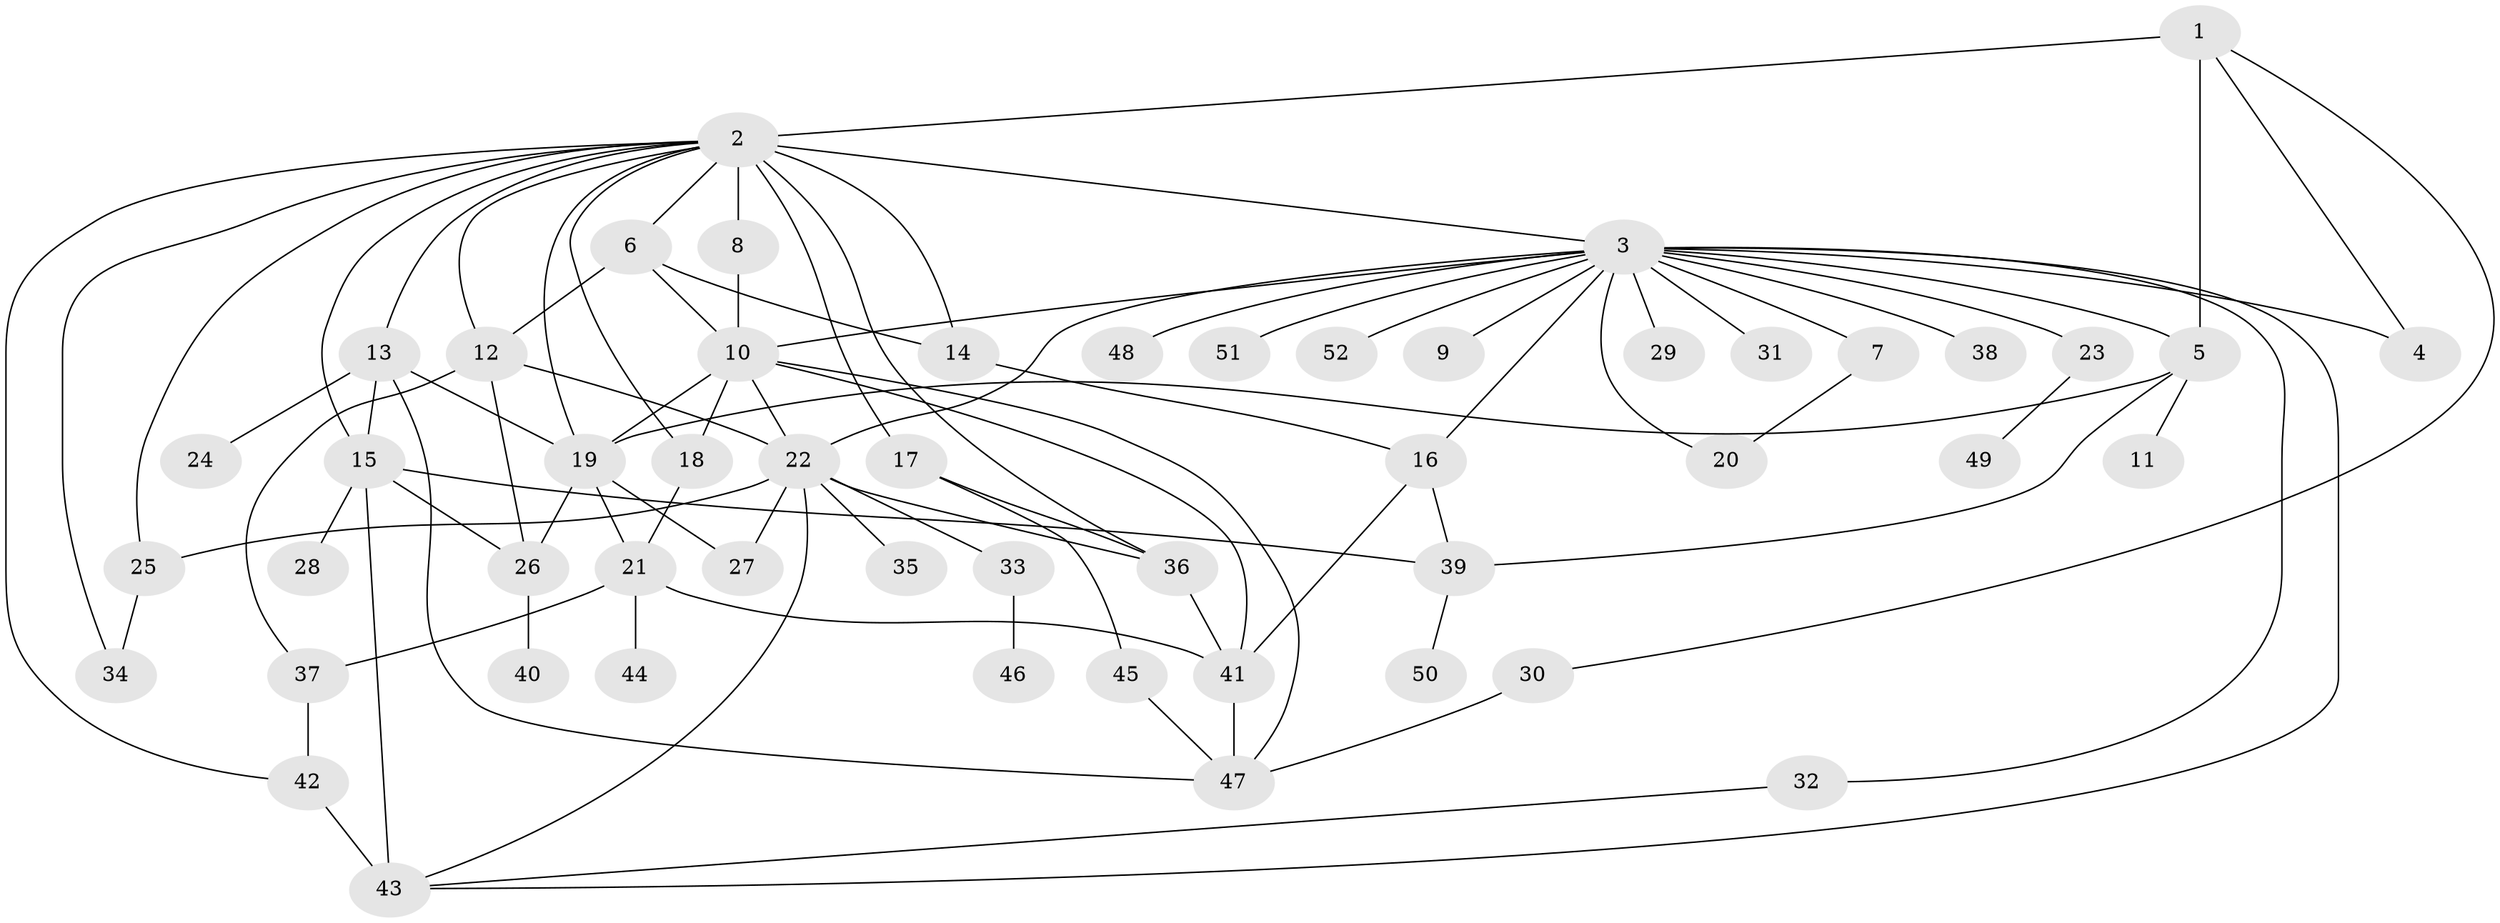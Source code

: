 // original degree distribution, {6: 0.04854368932038835, 26: 0.009708737864077669, 19: 0.009708737864077669, 2: 0.24271844660194175, 5: 0.038834951456310676, 8: 0.009708737864077669, 1: 0.42718446601941745, 9: 0.009708737864077669, 3: 0.10679611650485436, 7: 0.019417475728155338, 4: 0.06796116504854369, 11: 0.009708737864077669}
// Generated by graph-tools (version 1.1) at 2025/50/03/04/25 22:50:44]
// undirected, 52 vertices, 89 edges
graph export_dot {
  node [color=gray90,style=filled];
  1;
  2;
  3;
  4;
  5;
  6;
  7;
  8;
  9;
  10;
  11;
  12;
  13;
  14;
  15;
  16;
  17;
  18;
  19;
  20;
  21;
  22;
  23;
  24;
  25;
  26;
  27;
  28;
  29;
  30;
  31;
  32;
  33;
  34;
  35;
  36;
  37;
  38;
  39;
  40;
  41;
  42;
  43;
  44;
  45;
  46;
  47;
  48;
  49;
  50;
  51;
  52;
  1 -- 2 [weight=1.0];
  1 -- 4 [weight=1.0];
  1 -- 5 [weight=2.0];
  1 -- 30 [weight=1.0];
  2 -- 3 [weight=1.0];
  2 -- 6 [weight=1.0];
  2 -- 8 [weight=8.0];
  2 -- 12 [weight=1.0];
  2 -- 13 [weight=1.0];
  2 -- 14 [weight=2.0];
  2 -- 15 [weight=1.0];
  2 -- 17 [weight=1.0];
  2 -- 18 [weight=1.0];
  2 -- 19 [weight=1.0];
  2 -- 25 [weight=1.0];
  2 -- 34 [weight=1.0];
  2 -- 36 [weight=1.0];
  2 -- 42 [weight=2.0];
  3 -- 4 [weight=1.0];
  3 -- 5 [weight=1.0];
  3 -- 7 [weight=1.0];
  3 -- 9 [weight=1.0];
  3 -- 10 [weight=1.0];
  3 -- 16 [weight=1.0];
  3 -- 20 [weight=1.0];
  3 -- 22 [weight=1.0];
  3 -- 23 [weight=1.0];
  3 -- 29 [weight=1.0];
  3 -- 31 [weight=1.0];
  3 -- 32 [weight=1.0];
  3 -- 38 [weight=1.0];
  3 -- 43 [weight=1.0];
  3 -- 48 [weight=1.0];
  3 -- 51 [weight=1.0];
  3 -- 52 [weight=1.0];
  5 -- 11 [weight=1.0];
  5 -- 19 [weight=1.0];
  5 -- 39 [weight=1.0];
  6 -- 10 [weight=1.0];
  6 -- 12 [weight=4.0];
  6 -- 14 [weight=1.0];
  7 -- 20 [weight=1.0];
  8 -- 10 [weight=1.0];
  10 -- 18 [weight=1.0];
  10 -- 19 [weight=1.0];
  10 -- 22 [weight=1.0];
  10 -- 41 [weight=1.0];
  10 -- 47 [weight=1.0];
  12 -- 22 [weight=1.0];
  12 -- 26 [weight=1.0];
  12 -- 37 [weight=1.0];
  13 -- 15 [weight=1.0];
  13 -- 19 [weight=1.0];
  13 -- 24 [weight=1.0];
  13 -- 47 [weight=1.0];
  14 -- 16 [weight=1.0];
  15 -- 26 [weight=1.0];
  15 -- 28 [weight=1.0];
  15 -- 39 [weight=1.0];
  15 -- 43 [weight=1.0];
  16 -- 39 [weight=1.0];
  16 -- 41 [weight=1.0];
  17 -- 36 [weight=1.0];
  17 -- 45 [weight=1.0];
  18 -- 21 [weight=1.0];
  19 -- 21 [weight=1.0];
  19 -- 26 [weight=1.0];
  19 -- 27 [weight=1.0];
  21 -- 37 [weight=1.0];
  21 -- 41 [weight=1.0];
  21 -- 44 [weight=1.0];
  22 -- 25 [weight=1.0];
  22 -- 27 [weight=1.0];
  22 -- 33 [weight=1.0];
  22 -- 35 [weight=1.0];
  22 -- 36 [weight=1.0];
  22 -- 43 [weight=1.0];
  23 -- 49 [weight=1.0];
  25 -- 34 [weight=1.0];
  26 -- 40 [weight=1.0];
  30 -- 47 [weight=2.0];
  32 -- 43 [weight=1.0];
  33 -- 46 [weight=1.0];
  36 -- 41 [weight=1.0];
  37 -- 42 [weight=1.0];
  39 -- 50 [weight=1.0];
  41 -- 47 [weight=1.0];
  42 -- 43 [weight=3.0];
  45 -- 47 [weight=2.0];
}
